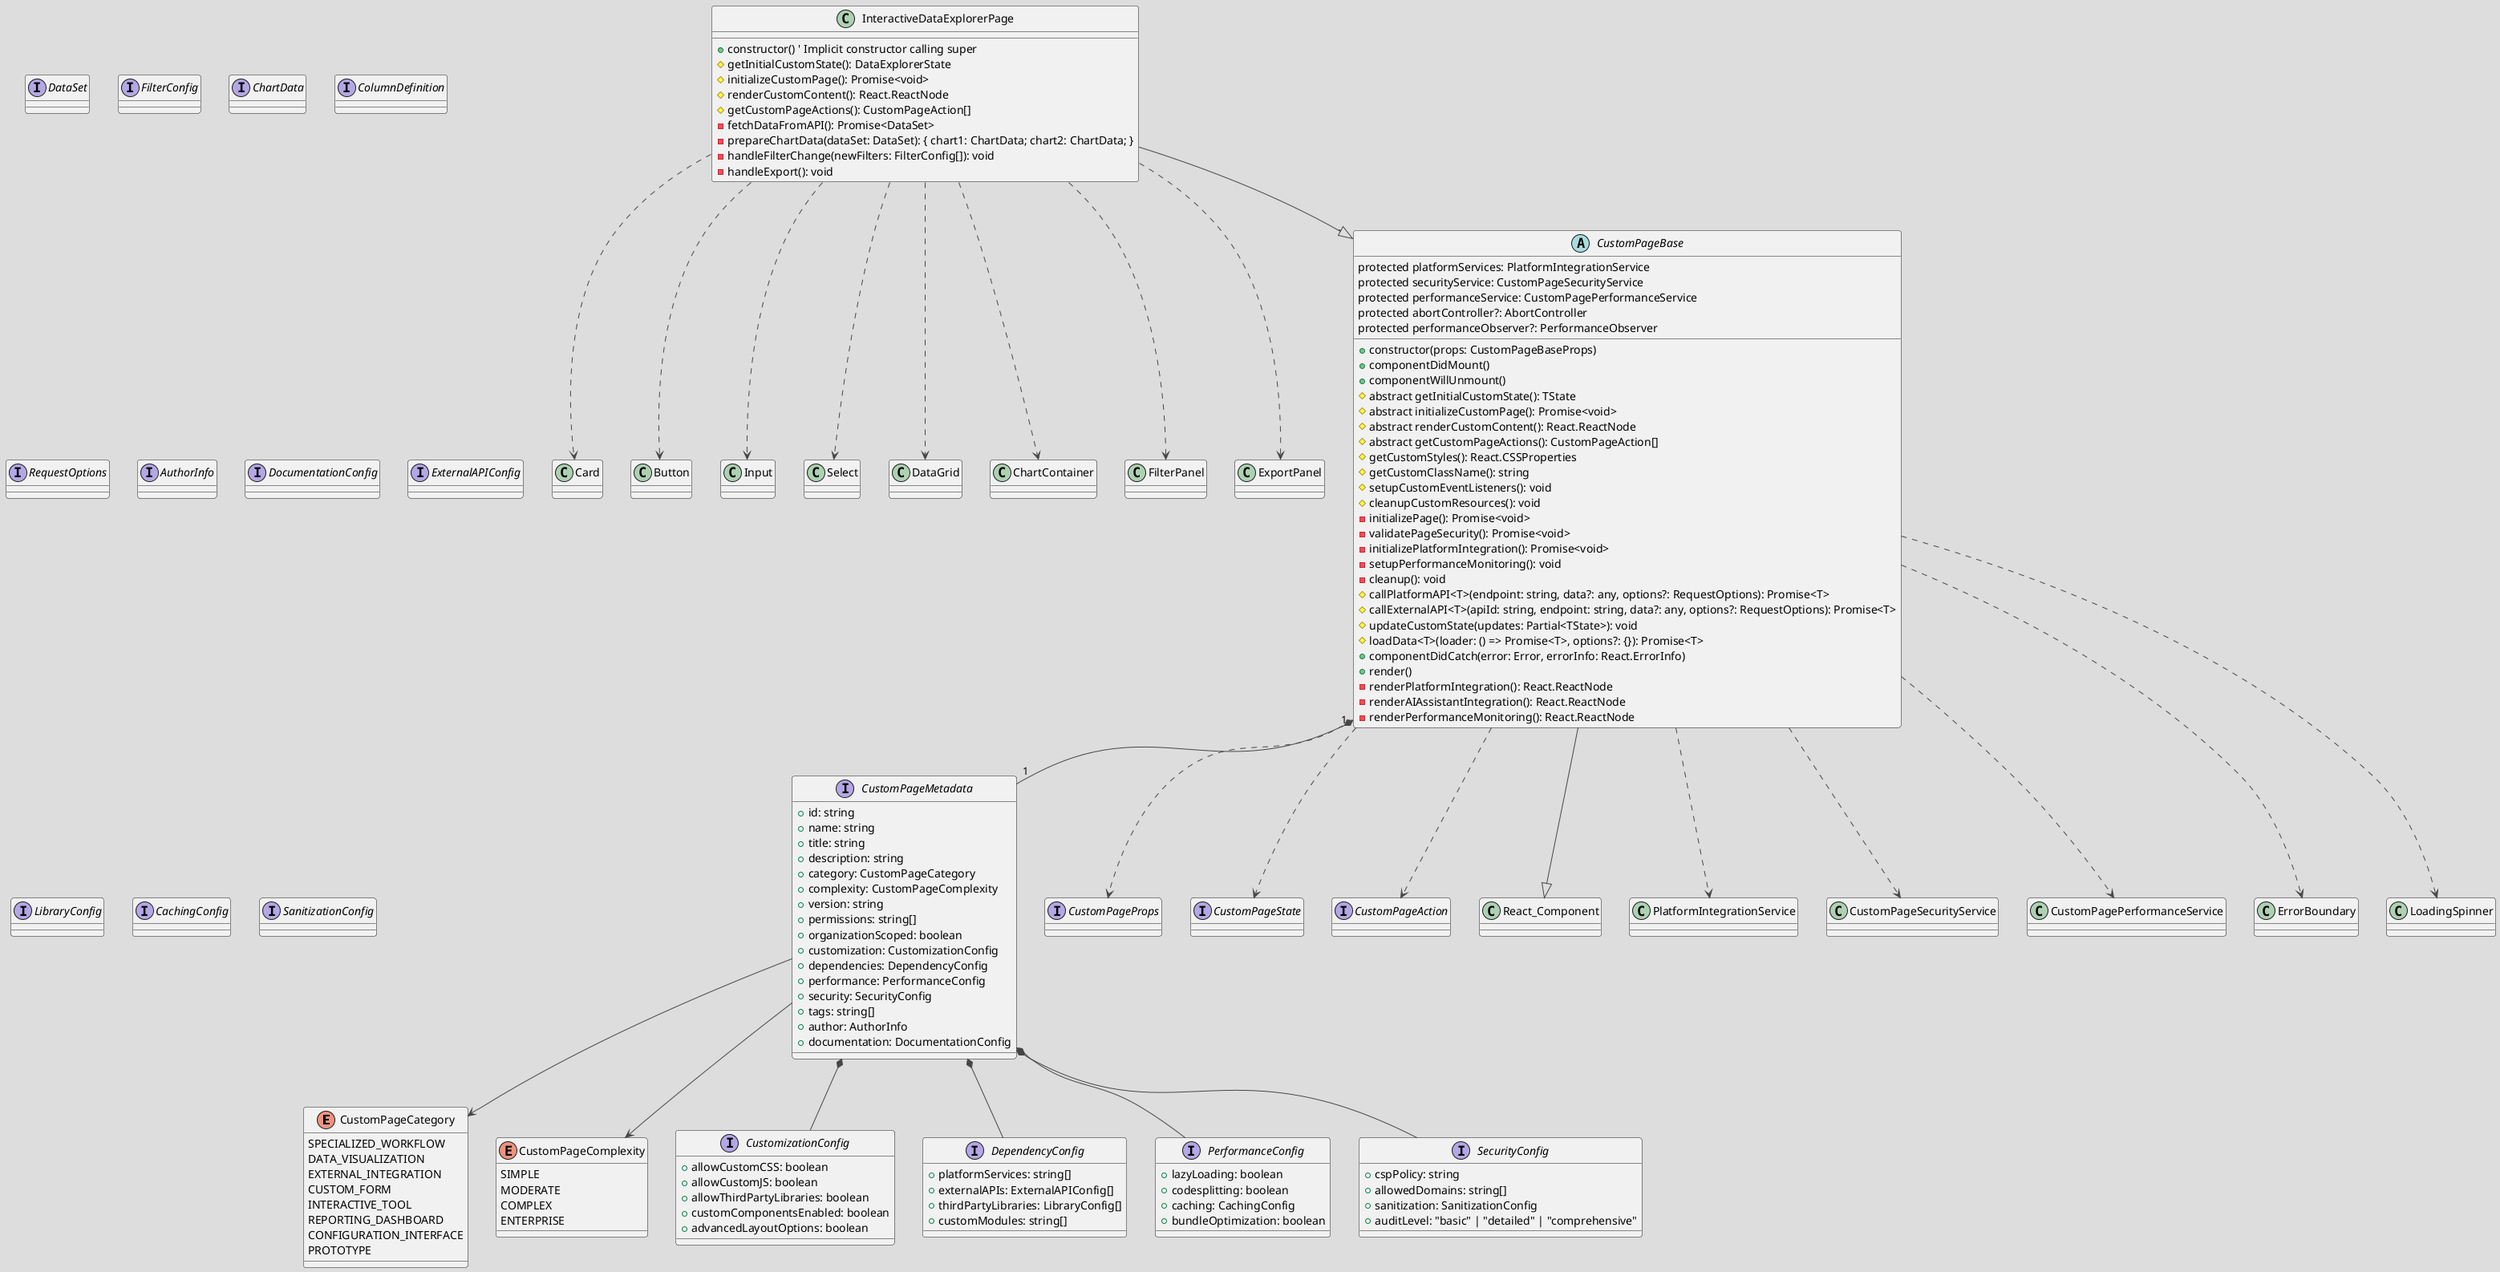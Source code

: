 @startuml
!theme toy

' Enums
enum CustomPageCategory {
    SPECIALIZED_WORKFLOW
    DATA_VISUALIZATION
    EXTERNAL_INTEGRATION
    CUSTOM_FORM
    INTERACTIVE_TOOL
    REPORTING_DASHBOARD
    CONFIGURATION_INTERFACE
    PROTOTYPE
}

enum CustomPageComplexity {
    SIMPLE
    MODERATE
    COMPLEX
    ENTERPRISE
}

' Interfaces/Types
interface CustomPageMetadata {
    +id: string
    +name: string
    +title: string
    +description: string
    +category: CustomPageCategory
    +complexity: CustomPageComplexity
    +version: string
    +permissions: string[]
    +organizationScoped: boolean
    +customization: CustomizationConfig
    +dependencies: DependencyConfig
    +performance: PerformanceConfig
    +security: SecurityConfig
    +tags: string[]
    +author: AuthorInfo
    +documentation: DocumentationConfig
}

interface CustomizationConfig {
    +allowCustomCSS: boolean
    +allowCustomJS: boolean
    +allowThirdPartyLibraries: boolean
    +customComponentsEnabled: boolean
    +advancedLayoutOptions: boolean
}

interface DependencyConfig {
    +platformServices: string[]
    +externalAPIs: ExternalAPIConfig[]
    +thirdPartyLibraries: LibraryConfig[]
    +customModules: string[]
}

interface PerformanceConfig {
    +lazyLoading: boolean
    +codesplitting: boolean
    +caching: CachingConfig
    +bundleOptimization: boolean
}

interface SecurityConfig {
    +cspPolicy: string
    +allowedDomains: string[]
    +sanitization: SanitizationConfig
    +auditLevel: "basic" | "detailed" | "comprehensive"
}

interface CustomPageProps
interface CustomPageState
interface CustomPageAction
interface DataSet
interface FilterConfig
interface ChartData
interface ColumnDefinition
interface RequestOptions
interface AuthorInfo
interface DocumentationConfig
interface ExternalAPIConfig
interface LibraryConfig
interface CachingConfig
interface SanitizationConfig

' React Components and Services
class React_Component
class PlatformIntegrationService
class CustomPageSecurityService
class CustomPagePerformanceService
class ErrorBoundary
class LoadingSpinner
class Card
class Button
class Input
class Select
class DataGrid
class ChartContainer
class FilterPanel
class ExportPanel

' CustomPageBase Abstract Class
abstract class CustomPageBase {
    protected platformServices: PlatformIntegrationService
    protected securityService: CustomPageSecurityService
    protected performanceService: CustomPagePerformanceService
    protected abortController?: AbortController
    protected performanceObserver?: PerformanceObserver

    +constructor(props: CustomPageBaseProps)
    +componentDidMount()
    +componentWillUnmount()
    #abstract getInitialCustomState(): TState
    #abstract initializeCustomPage(): Promise<void>
    #abstract renderCustomContent(): React.ReactNode
    #abstract getCustomPageActions(): CustomPageAction[]
    #getCustomStyles(): React.CSSProperties
    #getCustomClassName(): string
    #setupCustomEventListeners(): void
    #cleanupCustomResources(): void
    -initializePage(): Promise<void>
    -validatePageSecurity(): Promise<void>
    -initializePlatformIntegration(): Promise<void>
    -setupPerformanceMonitoring(): void
    -cleanup(): void
    #callPlatformAPI<T>(endpoint: string, data?: any, options?: RequestOptions): Promise<T>
    #callExternalAPI<T>(apiId: string, endpoint: string, data?: any, options?: RequestOptions): Promise<T>
    #updateCustomState(updates: Partial<TState>): void
    #loadData<T>(loader: () => Promise<T>, options?: {}): Promise<T>
    +componentDidCatch(error: Error, errorInfo: React.ErrorInfo)
    +render()
    -renderPlatformIntegration(): React.ReactNode
    -renderAIAssistantIntegration(): React.ReactNode
    -renderPerformanceMonitoring(): React.ReactNode
}

' Concrete Page Implementation Example
class InteractiveDataExplorerPage {
    +constructor() ' Implicit constructor calling super
    #getInitialCustomState(): DataExplorerState
    #initializeCustomPage(): Promise<void>
    #renderCustomContent(): React.ReactNode
    #getCustomPageActions(): CustomPageAction[]
    -fetchDataFromAPI(): Promise<DataSet>
    -prepareChartData(dataSet: DataSet): { chart1: ChartData; chart2: ChartData; }
    -handleFilterChange(newFilters: FilterConfig[]): void
    -handleExport(): void
}

' Relationships

CustomPageMetadata --> CustomPageCategory
CustomPageMetadata --> CustomPageComplexity
CustomPageMetadata *-- CustomizationConfig
CustomPageMetadata *-- DependencyConfig
CustomPageMetadata *-- PerformanceConfig
CustomPageMetadata *-- SecurityConfig

CustomPageBase --|> React_Component
CustomPageBase "1" *-- "1" CustomPageMetadata

CustomPageBase ..> CustomPageProps
CustomPageBase ..> CustomPageState
CustomPageBase ..> CustomPageAction
CustomPageBase ..> PlatformIntegrationService
CustomPageBase ..> CustomPageSecurityService
CustomPageBase ..> CustomPagePerformanceService
CustomPageBase ..> ErrorBoundary
CustomPageBase ..> LoadingSpinner

InteractiveDataExplorerPage --|> CustomPageBase
InteractiveDataExplorerPage ..> Card
InteractiveDataExplorerPage ..> Button
InteractiveDataExplorerPage ..> Input
InteractiveDataExplorerPage ..> Select
InteractiveDataExplorerPage ..> DataGrid
InteractiveDataExplorerPage ..> ChartContainer
InteractiveDataExplorerPage ..> FilterPanel
InteractiveDataExplorerPage ..> ExportPanel

@enduml